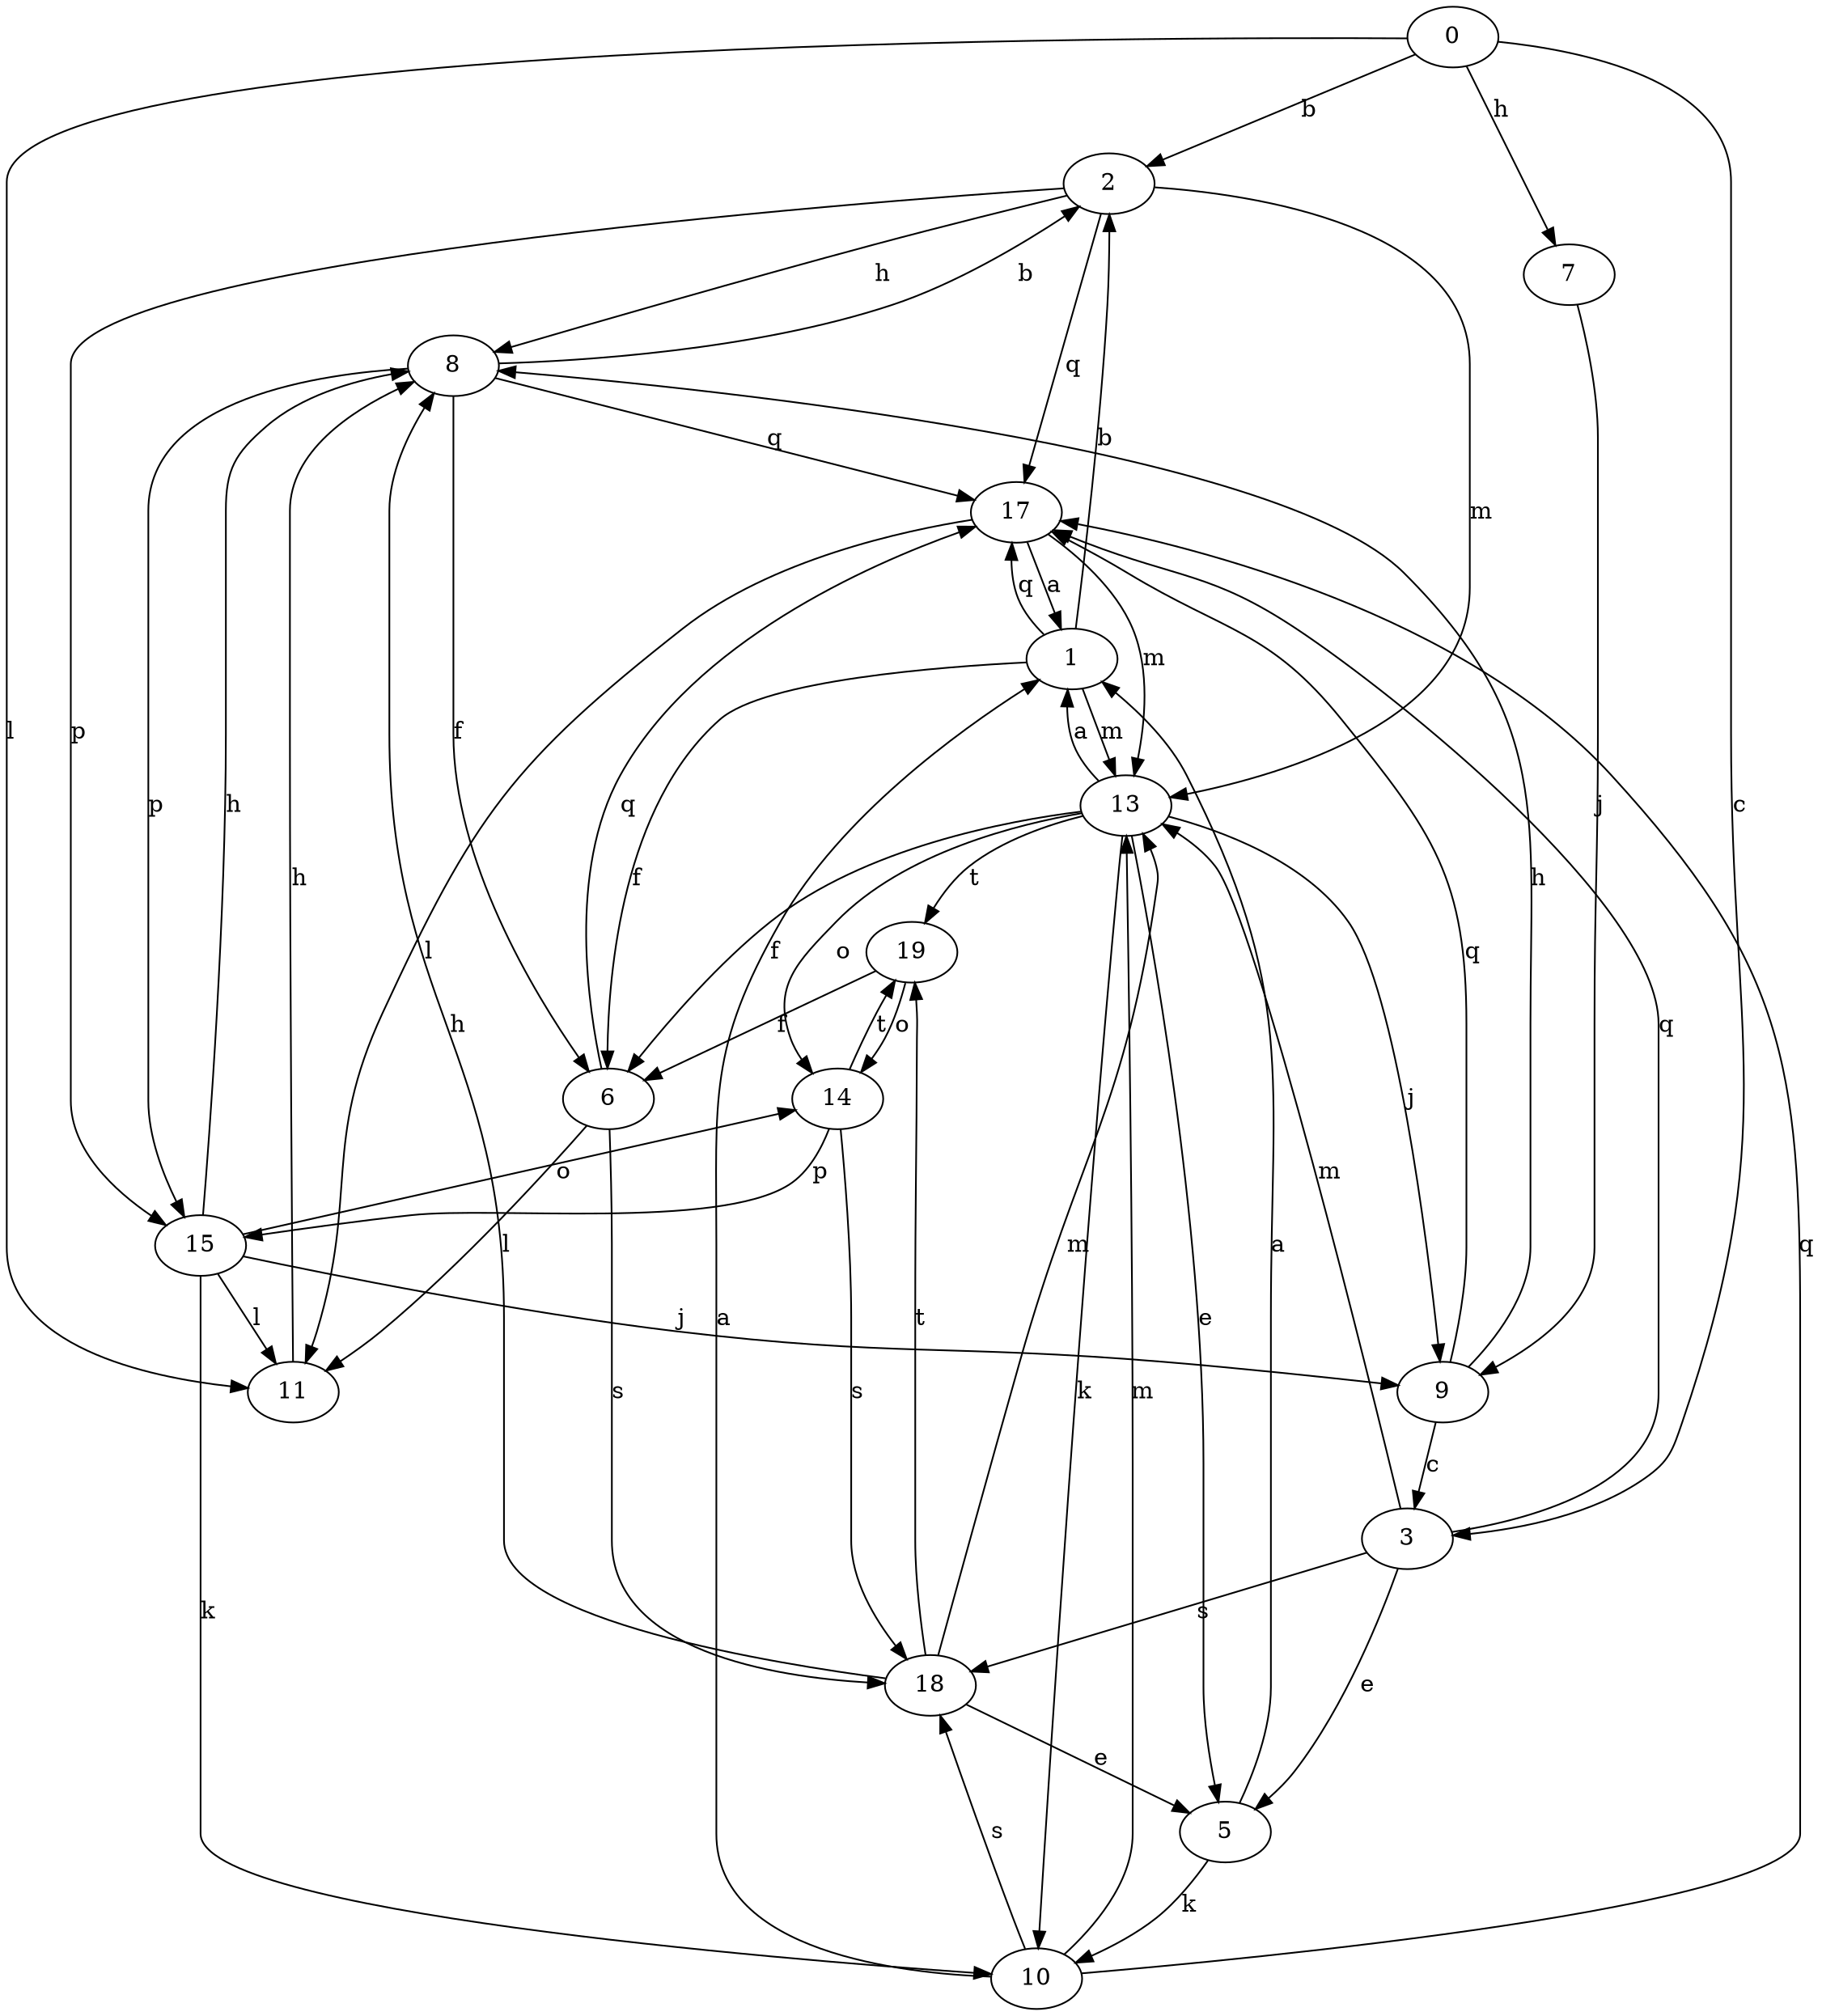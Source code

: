 strict digraph  {
0;
1;
2;
3;
5;
6;
7;
8;
9;
10;
11;
13;
14;
15;
17;
18;
19;
0 -> 2  [label=b];
0 -> 3  [label=c];
0 -> 7  [label=h];
0 -> 11  [label=l];
1 -> 2  [label=b];
1 -> 6  [label=f];
1 -> 13  [label=m];
1 -> 17  [label=q];
2 -> 8  [label=h];
2 -> 13  [label=m];
2 -> 15  [label=p];
2 -> 17  [label=q];
3 -> 5  [label=e];
3 -> 13  [label=m];
3 -> 17  [label=q];
3 -> 18  [label=s];
5 -> 1  [label=a];
5 -> 10  [label=k];
6 -> 11  [label=l];
6 -> 17  [label=q];
6 -> 18  [label=s];
7 -> 9  [label=j];
8 -> 2  [label=b];
8 -> 6  [label=f];
8 -> 15  [label=p];
8 -> 17  [label=q];
9 -> 3  [label=c];
9 -> 8  [label=h];
9 -> 17  [label=q];
10 -> 1  [label=a];
10 -> 13  [label=m];
10 -> 17  [label=q];
10 -> 18  [label=s];
11 -> 8  [label=h];
13 -> 1  [label=a];
13 -> 5  [label=e];
13 -> 6  [label=f];
13 -> 9  [label=j];
13 -> 10  [label=k];
13 -> 14  [label=o];
13 -> 19  [label=t];
14 -> 15  [label=p];
14 -> 18  [label=s];
14 -> 19  [label=t];
15 -> 8  [label=h];
15 -> 9  [label=j];
15 -> 10  [label=k];
15 -> 11  [label=l];
15 -> 14  [label=o];
17 -> 1  [label=a];
17 -> 11  [label=l];
17 -> 13  [label=m];
18 -> 5  [label=e];
18 -> 8  [label=h];
18 -> 13  [label=m];
18 -> 19  [label=t];
19 -> 6  [label=f];
19 -> 14  [label=o];
}

